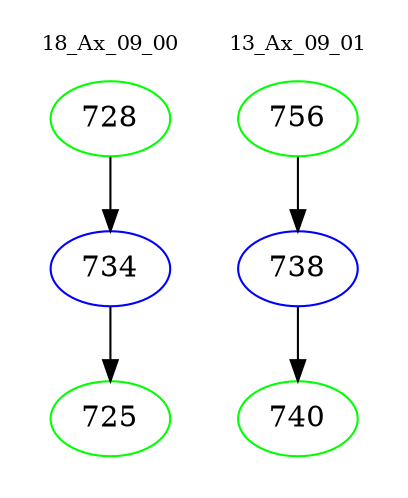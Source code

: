 digraph{
subgraph cluster_0 {
color = white
label = "18_Ax_09_00";
fontsize=10;
T0_728 [label="728", color="green"]
T0_728 -> T0_734 [color="black"]
T0_734 [label="734", color="blue"]
T0_734 -> T0_725 [color="black"]
T0_725 [label="725", color="green"]
}
subgraph cluster_1 {
color = white
label = "13_Ax_09_01";
fontsize=10;
T1_756 [label="756", color="green"]
T1_756 -> T1_738 [color="black"]
T1_738 [label="738", color="blue"]
T1_738 -> T1_740 [color="black"]
T1_740 [label="740", color="green"]
}
}
